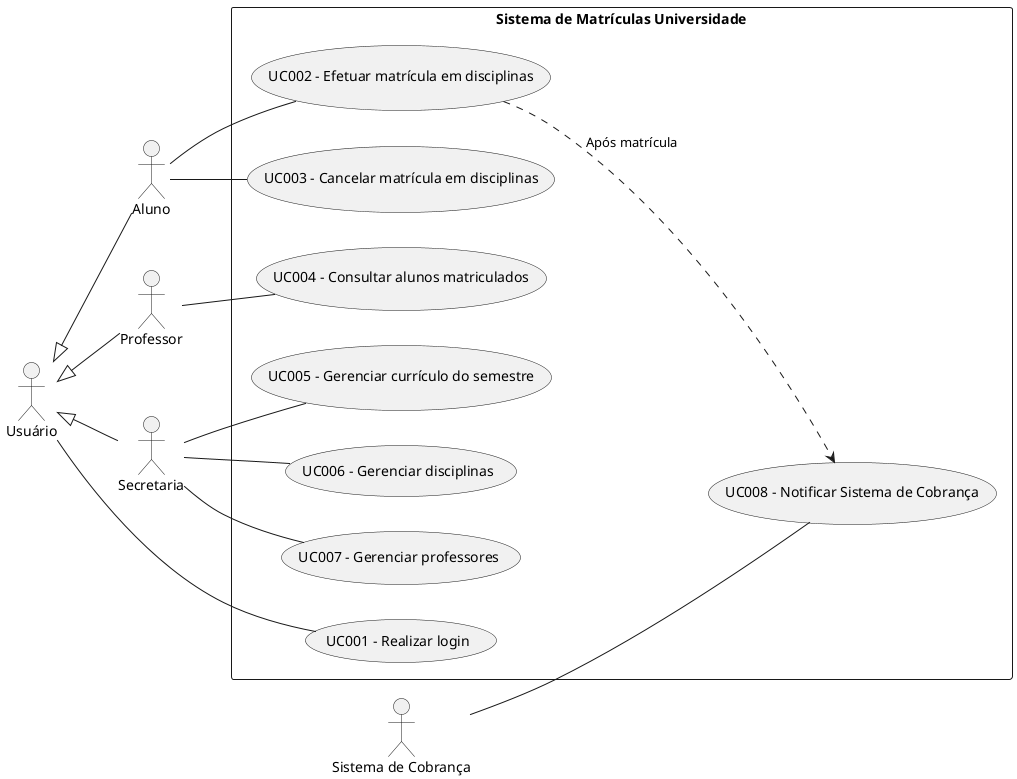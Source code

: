 @startuml
left to right direction

actor "Usuário" as Usuario
actor "Aluno" as Aluno
actor "Professor" as Professor
actor "Secretaria" as Secretaria
actor "Sistema de Cobrança" as SistemaCobranca

Usuario <|-- Aluno
Usuario <|-- Professor
Usuario <|-- Secretaria

rectangle "Sistema de Matrículas Universidade" {
    Usuario -- (UC001 - Realizar login)

    Aluno -- (UC002 - Efetuar matrícula em disciplinas)
    Aluno -- (UC003 - Cancelar matrícula em disciplinas)

    Professor -- (UC004 - Consultar alunos matriculados)

    Secretaria -- (UC005 - Gerenciar currículo do semestre)
    Secretaria -- (UC006 - Gerenciar disciplinas)
    Secretaria -- (UC007 - Gerenciar professores)

    (UC002 - Efetuar matrícula em disciplinas) ..> (UC008 - Notificar Sistema de Cobrança) : "Após matrícula"
    SistemaCobranca -- (UC008 - Notificar Sistema de Cobrança)
}
@enduml
